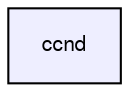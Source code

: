 digraph G {
  bgcolor=transparent;
  compound=true
  node [ fontsize="10", fontname="FreeSans"];
  edge [ labelfontsize="10", labelfontname="FreeSans"];
  dir_867f869e50a7e86bf3dc4399d8b1e56f [shape=box, label="ccnd", style="filled", fillcolor="#eeeeff", pencolor="black", URL="dir_867f869e50a7e86bf3dc4399d8b1e56f.html"];
}
